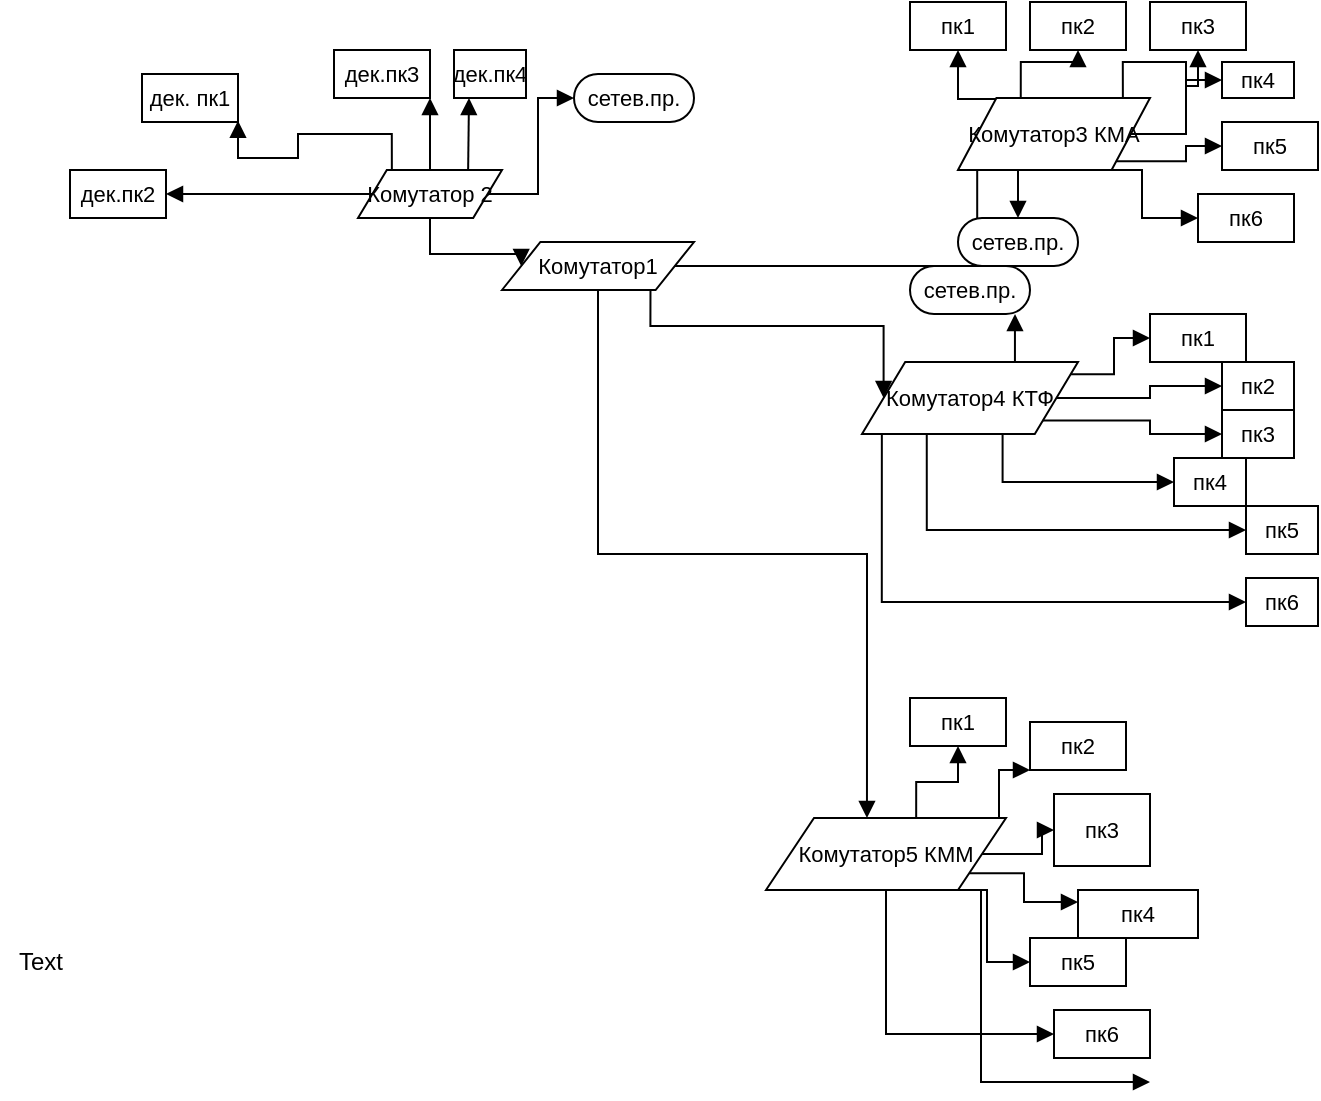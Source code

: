 <mxfile version="12.9.4" type="github">
  <diagram id="tCEdVtV2yrPyuMiL_AUU" name="Page-1">
    <mxGraphModel dx="868" dy="492" grid="1" gridSize="10" guides="1" tooltips="1" connect="1" arrows="1" fold="1" page="1" pageScale="1" pageWidth="827" pageHeight="1169" math="0" shadow="0">
      <root>
        <mxCell id="0" />
        <mxCell id="1" parent="0" />
        <mxCell id="kMEdtkKHNA9m5cFZhIJ4-1" value="Text" style="text;html=1;align=center;verticalAlign=middle;resizable=0;points=[];autosize=1;" vertex="1" parent="1">
          <mxGeometry x="191" y="612" width="40" height="20" as="geometry" />
        </mxCell>
        <UserObject label="Комутатор 2" lucidchartObjectId="yBeLvzLdUMYs" id="kMEdtkKHNA9m5cFZhIJ4-67">
          <mxCell style="html=1;whiteSpace=wrap;shape=parallelogram;perimeter=parallelogramPerimeter;anchorPointDirection=0;fontSize=11;fontColor=#000000;spacing=3;strokeOpacity=100;" vertex="1" parent="1">
            <mxGeometry x="370" y="226" width="72" height="24" as="geometry" />
          </mxCell>
        </UserObject>
        <UserObject label="" lucidchartObjectId="WDeLQESorm7B" id="kMEdtkKHNA9m5cFZhIJ4-68">
          <mxCell style="html=1;jettySize=18;fontSize=11;strokeOpacity=100;rounded=1;arcSize=0;edgeStyle=elbowEdgeStyle;startArrow=none;;endArrow=block;endFill=1;;exitX=0.5;exitY=-0.025;exitPerimeter=1;" edge="1" parent="1" source="kMEdtkKHNA9m5cFZhIJ4-67">
            <mxGeometry width="100" height="100" relative="1" as="geometry">
              <mxPoint x="406" y="190" as="targetPoint" />
            </mxGeometry>
          </mxCell>
        </UserObject>
        <UserObject label="" lucidchartObjectId="7DeLPg19uTbh" id="kMEdtkKHNA9m5cFZhIJ4-69">
          <mxCell style="html=1;jettySize=18;fontSize=11;strokeOpacity=100;rounded=1;arcSize=0;edgeStyle=elbowEdgeStyle;startArrow=none;;endArrow=block;endFill=1;;exitX=0.778;exitY=-0.025;exitPerimeter=1;" edge="1" parent="1" source="kMEdtkKHNA9m5cFZhIJ4-67">
            <mxGeometry width="100" height="100" relative="1" as="geometry">
              <mxPoint x="426" y="190" as="targetPoint" />
            </mxGeometry>
          </mxCell>
        </UserObject>
        <UserObject label="" lucidchartObjectId="zEeLylu3TFvt" id="kMEdtkKHNA9m5cFZhIJ4-70">
          <mxCell style="html=1;jettySize=18;fontSize=11;strokeOpacity=100;rounded=1;arcSize=0;edgeStyle=orthogonalEdgeStyle;startArrow=none;;endArrow=block;endFill=1;;exitX=0.036;exitY=0.5;exitPerimeter=1;entryX=1.012;entryY=0.5;entryPerimeter=1;" edge="1" parent="1" source="kMEdtkKHNA9m5cFZhIJ4-67" target="kMEdtkKHNA9m5cFZhIJ4-72">
            <mxGeometry width="100" height="100" relative="1" as="geometry" />
          </mxCell>
        </UserObject>
        <UserObject label="дек. пк1" lucidchartObjectId="KEeLgRFHK49F" id="kMEdtkKHNA9m5cFZhIJ4-71">
          <mxCell style="html=1;whiteSpace=wrap;;fontSize=11;fontColor=#000000;spacing=3;strokeOpacity=100;" vertex="1" parent="1">
            <mxGeometry x="262" y="178" width="48" height="24" as="geometry" />
          </mxCell>
        </UserObject>
        <UserObject label="дек.пк2" lucidchartObjectId="NFeLBRnP89FJ" id="kMEdtkKHNA9m5cFZhIJ4-72">
          <mxCell style="html=1;whiteSpace=wrap;;fontSize=11;fontColor=#000000;spacing=3;strokeOpacity=100;" vertex="1" parent="1">
            <mxGeometry x="226" y="226" width="48" height="24" as="geometry" />
          </mxCell>
        </UserObject>
        <UserObject label="дек.пк3" lucidchartObjectId="3GeLJVwuW6FZ" id="kMEdtkKHNA9m5cFZhIJ4-73">
          <mxCell style="html=1;whiteSpace=wrap;;fontSize=11;fontColor=#000000;spacing=3;strokeOpacity=100;" vertex="1" parent="1">
            <mxGeometry x="358" y="166" width="48" height="24" as="geometry" />
          </mxCell>
        </UserObject>
        <UserObject label="дек.пк4" lucidchartObjectId="KKeL5k.xJ_Xt" id="kMEdtkKHNA9m5cFZhIJ4-74">
          <mxCell style="html=1;whiteSpace=wrap;;fontSize=11;fontColor=#000000;spacing=3;strokeOpacity=100;" vertex="1" parent="1">
            <mxGeometry x="418" y="166" width="36" height="24" as="geometry" />
          </mxCell>
        </UserObject>
        <UserObject label="" lucidchartObjectId="tLeLnBcP_nJ." id="kMEdtkKHNA9m5cFZhIJ4-75">
          <mxCell style="html=1;jettySize=18;fontSize=11;strokeOpacity=100;rounded=1;arcSize=0;edgeStyle=orthogonalEdgeStyle;startArrow=none;;endArrow=block;endFill=1;;exitX=0.964;exitY=0.5;exitPerimeter=1;entryX=-0.01;entryY=0.5;entryPerimeter=1;" edge="1" parent="1" source="kMEdtkKHNA9m5cFZhIJ4-67" target="kMEdtkKHNA9m5cFZhIJ4-77">
            <mxGeometry width="100" height="100" relative="1" as="geometry" />
          </mxCell>
        </UserObject>
        <UserObject label="" lucidchartObjectId="zLeLQ8DbRR78" id="kMEdtkKHNA9m5cFZhIJ4-76">
          <mxCell style="html=1;jettySize=18;fontSize=11;strokeOpacity=100;rounded=1;arcSize=0;edgeStyle=orthogonalEdgeStyle;startArrow=none;;endArrow=block;endFill=1;;exitX=0.222;exitY=-0.025;exitPerimeter=1;entryX=1.012;entryY=0.983;entryPerimeter=1;" edge="1" parent="1" source="kMEdtkKHNA9m5cFZhIJ4-67" target="kMEdtkKHNA9m5cFZhIJ4-71">
            <mxGeometry width="100" height="100" relative="1" as="geometry" />
          </mxCell>
        </UserObject>
        <UserObject label="сетев.пр." lucidchartObjectId="dMeLnsgY4nmS" id="kMEdtkKHNA9m5cFZhIJ4-77">
          <mxCell style="html=1;whiteSpace=wrap;rounded=1;arcSize=50;fontSize=11;fontColor=#000000;spacing=3;strokeOpacity=100;" vertex="1" parent="1">
            <mxGeometry x="478" y="178" width="60" height="24" as="geometry" />
          </mxCell>
        </UserObject>
        <UserObject label="" lucidchartObjectId="0MeL2Yl.JyQ-" id="kMEdtkKHNA9m5cFZhIJ4-78">
          <mxCell style="html=1;jettySize=18;fontSize=11;strokeOpacity=100;rounded=1;arcSize=0;edgeStyle=orthogonalEdgeStyle;startArrow=none;;endArrow=block;endFill=1;;exitX=0.5;exitY=1.025;exitPerimeter=1;entryX=0.027;entryY=0.5;entryPerimeter=1;" edge="1" parent="1" source="kMEdtkKHNA9m5cFZhIJ4-67" target="kMEdtkKHNA9m5cFZhIJ4-79">
            <mxGeometry width="100" height="100" relative="1" as="geometry" />
          </mxCell>
        </UserObject>
        <UserObject label="Комутатор1" lucidchartObjectId="bPeLyD93dd_p" id="kMEdtkKHNA9m5cFZhIJ4-79">
          <mxCell style="html=1;whiteSpace=wrap;shape=parallelogram;perimeter=parallelogramPerimeter;anchorPointDirection=0;fontSize=11;fontColor=#000000;spacing=3;strokeOpacity=100;" vertex="1" parent="1">
            <mxGeometry x="442" y="262" width="96" height="24" as="geometry" />
          </mxCell>
        </UserObject>
        <UserObject label="" lucidchartObjectId="OPeLusnEbFE." id="kMEdtkKHNA9m5cFZhIJ4-80">
          <mxCell style="html=1;jettySize=18;fontSize=11;strokeOpacity=100;rounded=1;arcSize=0;edgeStyle=orthogonalEdgeStyle;startArrow=none;;endArrow=block;endFill=1;;exitX=0.973;exitY=0.5;exitPerimeter=1;entryX=0.044;entryY=0.5;entryPerimeter=1;" edge="1" parent="1" source="kMEdtkKHNA9m5cFZhIJ4-79" target="kMEdtkKHNA9m5cFZhIJ4-81">
            <mxGeometry width="100" height="100" relative="1" as="geometry" />
          </mxCell>
        </UserObject>
        <UserObject label="Комутатор3 КМА" lucidchartObjectId="6PeL-cOVopvk" id="kMEdtkKHNA9m5cFZhIJ4-81">
          <mxCell style="html=1;whiteSpace=wrap;shape=parallelogram;perimeter=parallelogramPerimeter;anchorPointDirection=0;fontSize=11;fontColor=#000000;spacing=3;strokeOpacity=100;" vertex="1" parent="1">
            <mxGeometry x="670" y="190" width="96" height="36" as="geometry" />
          </mxCell>
        </UserObject>
        <UserObject label="" lucidchartObjectId="8QeL5plcT_X1" id="kMEdtkKHNA9m5cFZhIJ4-82">
          <mxCell style="html=1;jettySize=18;fontSize=11;strokeOpacity=100;rounded=1;arcSize=0;edgeStyle=orthogonalEdgeStyle;startArrow=none;;endArrow=block;endFill=1;;exitX=0.179;exitY=-0.017;exitPerimeter=1;entryX=0.5;entryY=1.025;entryPerimeter=1;" edge="1" parent="1" source="kMEdtkKHNA9m5cFZhIJ4-81" target="kMEdtkKHNA9m5cFZhIJ4-83">
            <mxGeometry width="100" height="100" relative="1" as="geometry" />
          </mxCell>
        </UserObject>
        <UserObject label="пк1" lucidchartObjectId="-QeL1cLgpZGJ" id="kMEdtkKHNA9m5cFZhIJ4-83">
          <mxCell style="html=1;whiteSpace=wrap;;fontSize=11;fontColor=#000000;spacing=3;strokeOpacity=100;" vertex="1" parent="1">
            <mxGeometry x="646" y="142" width="48" height="24" as="geometry" />
          </mxCell>
        </UserObject>
        <UserObject label="" lucidchartObjectId="tReL9VMTUmcy" id="kMEdtkKHNA9m5cFZhIJ4-84">
          <mxCell style="html=1;jettySize=18;fontSize=11;strokeOpacity=100;rounded=1;arcSize=0;edgeStyle=orthogonalEdgeStyle;startArrow=none;;endArrow=block;endFill=1;;exitX=0.321;exitY=-0.017;exitPerimeter=1;entryX=0.5;entryY=1.025;entryPerimeter=1;" edge="1" parent="1" source="kMEdtkKHNA9m5cFZhIJ4-81" target="kMEdtkKHNA9m5cFZhIJ4-85">
            <mxGeometry width="100" height="100" relative="1" as="geometry" />
          </mxCell>
        </UserObject>
        <UserObject label="пк2" lucidchartObjectId="vReLpdF5eA3n" id="kMEdtkKHNA9m5cFZhIJ4-85">
          <mxCell style="html=1;whiteSpace=wrap;;fontSize=11;fontColor=#000000;spacing=3;strokeOpacity=100;" vertex="1" parent="1">
            <mxGeometry x="706" y="142" width="48" height="24" as="geometry" />
          </mxCell>
        </UserObject>
        <UserObject label="" lucidchartObjectId="2ReLjyjrBUgN" id="kMEdtkKHNA9m5cFZhIJ4-86">
          <mxCell style="html=1;jettySize=18;fontSize=11;strokeOpacity=100;rounded=1;arcSize=0;edgeStyle=orthogonalEdgeStyle;startArrow=none;;endArrow=block;endFill=1;;exitX=0.871;exitY=-0.017;exitPerimeter=1;entryX=0.5;entryY=1.025;entryPerimeter=1;" edge="1" parent="1" source="kMEdtkKHNA9m5cFZhIJ4-81" target="kMEdtkKHNA9m5cFZhIJ4-87">
            <mxGeometry width="100" height="100" relative="1" as="geometry" />
          </mxCell>
        </UserObject>
        <UserObject label="пк3" lucidchartObjectId="4ReLyrXbLQmU" id="kMEdtkKHNA9m5cFZhIJ4-87">
          <mxCell style="html=1;whiteSpace=wrap;;fontSize=11;fontColor=#000000;spacing=3;strokeOpacity=100;" vertex="1" parent="1">
            <mxGeometry x="766" y="142" width="48" height="24" as="geometry" />
          </mxCell>
        </UserObject>
        <UserObject label="" lucidchartObjectId="wSeL-i3hTxI5" id="kMEdtkKHNA9m5cFZhIJ4-88">
          <mxCell style="html=1;jettySize=18;fontSize=11;strokeOpacity=100;rounded=1;arcSize=0;edgeStyle=orthogonalEdgeStyle;startArrow=none;;endArrow=block;endFill=1;;exitX=0.956;exitY=0.5;exitPerimeter=1;entryX=-0.017;entryY=0.5;entryPerimeter=1;" edge="1" parent="1" source="kMEdtkKHNA9m5cFZhIJ4-81" target="kMEdtkKHNA9m5cFZhIJ4-89">
            <mxGeometry width="100" height="100" relative="1" as="geometry" />
          </mxCell>
        </UserObject>
        <UserObject label="пк4" lucidchartObjectId="QSeLsOmYK.J1" id="kMEdtkKHNA9m5cFZhIJ4-89">
          <mxCell style="html=1;whiteSpace=wrap;;fontSize=11;fontColor=#000000;spacing=3;strokeOpacity=100;" vertex="1" parent="1">
            <mxGeometry x="802" y="172" width="36" height="18" as="geometry" />
          </mxCell>
        </UserObject>
        <UserObject label="" lucidchartObjectId="kTeL2VxqjQ5h" id="kMEdtkKHNA9m5cFZhIJ4-90">
          <mxCell style="html=1;jettySize=18;fontSize=11;strokeOpacity=100;rounded=1;arcSize=0;edgeStyle=orthogonalEdgeStyle;startArrow=none;;endArrow=block;endFill=1;;exitX=0.909;exitY=0.975;exitPerimeter=1;entryX=-0.013;entryY=0.5;entryPerimeter=1;" edge="1" parent="1" source="kMEdtkKHNA9m5cFZhIJ4-81" target="kMEdtkKHNA9m5cFZhIJ4-91">
            <mxGeometry width="100" height="100" relative="1" as="geometry" />
          </mxCell>
        </UserObject>
        <UserObject label="пк5" lucidchartObjectId="pTeLIEWrOnGj" id="kMEdtkKHNA9m5cFZhIJ4-91">
          <mxCell style="html=1;whiteSpace=wrap;;fontSize=11;fontColor=#000000;spacing=3;strokeOpacity=100;" vertex="1" parent="1">
            <mxGeometry x="802" y="202" width="48" height="24" as="geometry" />
          </mxCell>
        </UserObject>
        <UserObject label="" lucidchartObjectId="1TeLiv8bZTe~" id="kMEdtkKHNA9m5cFZhIJ4-92">
          <mxCell style="html=1;jettySize=18;fontSize=11;strokeOpacity=100;rounded=1;arcSize=0;edgeStyle=elbowEdgeStyle;startArrow=none;;endArrow=block;endFill=1;;exitX=0.671;exitY=1.017;exitPerimeter=1;" edge="1" parent="1" source="kMEdtkKHNA9m5cFZhIJ4-81">
            <mxGeometry width="100" height="100" relative="1" as="geometry">
              <mxPoint x="790" y="250" as="targetPoint" />
            </mxGeometry>
          </mxCell>
        </UserObject>
        <UserObject label="пк6" lucidchartObjectId="6TeL5~qx4f7w" id="kMEdtkKHNA9m5cFZhIJ4-93">
          <mxCell style="html=1;whiteSpace=wrap;;fontSize=11;fontColor=#000000;spacing=3;strokeOpacity=100;" vertex="1" parent="1">
            <mxGeometry x="790" y="238" width="48" height="24" as="geometry" />
          </mxCell>
        </UserObject>
        <UserObject label="" lucidchartObjectId="wUeLjWl8xUXS" id="kMEdtkKHNA9m5cFZhIJ4-94">
          <mxCell style="html=1;jettySize=18;fontSize=11;strokeOpacity=100;rounded=1;arcSize=0;edgeStyle=orthogonalEdgeStyle;startArrow=none;;endArrow=block;endFill=1;;exitX=0.5;exitY=1.017;exitPerimeter=1;entryX=0.5;entryY=-0.025;entryPerimeter=1;" edge="1" parent="1" source="kMEdtkKHNA9m5cFZhIJ4-81" target="kMEdtkKHNA9m5cFZhIJ4-95">
            <mxGeometry width="100" height="100" relative="1" as="geometry" />
          </mxCell>
        </UserObject>
        <UserObject label="сетев.пр." lucidchartObjectId="AUeLVfZtwuTp" id="kMEdtkKHNA9m5cFZhIJ4-95">
          <mxCell style="html=1;whiteSpace=wrap;rounded=1;arcSize=50;fontSize=11;fontColor=#000000;spacing=3;strokeOpacity=100;" vertex="1" parent="1">
            <mxGeometry x="670" y="250" width="60" height="24" as="geometry" />
          </mxCell>
        </UserObject>
        <UserObject label="" lucidchartObjectId="_VeLV8iT1GOf" id="kMEdtkKHNA9m5cFZhIJ4-96">
          <mxCell style="html=1;jettySize=18;fontSize=11;strokeOpacity=100;rounded=1;arcSize=0;edgeStyle=orthogonalEdgeStyle;startArrow=none;;endArrow=block;endFill=1;;exitX=0.787;exitY=1.025;exitPerimeter=1;entryX=0.039;entryY=0.5;entryPerimeter=1;" edge="1" parent="1" source="kMEdtkKHNA9m5cFZhIJ4-79" target="kMEdtkKHNA9m5cFZhIJ4-99">
            <mxGeometry width="100" height="100" relative="1" as="geometry" />
          </mxCell>
        </UserObject>
        <mxCell id="kMEdtkKHNA9m5cFZhIJ4-97" value="  " style="text;html=1;resizable=0;labelBackgroundColor=#ffffff;align=center;verticalAlign=middle;fontColor=#000000ff;;fontSize=12.8;" vertex="1" parent="kMEdtkKHNA9m5cFZhIJ4-96">
          <mxGeometry x="0.953" relative="1" as="geometry" />
        </mxCell>
        <mxCell id="kMEdtkKHNA9m5cFZhIJ4-98" value="  " style="text;html=1;resizable=0;labelBackgroundColor=#ffffff;align=center;verticalAlign=middle;fontColor=#000000ff;;fontSize=12.8;" vertex="1" parent="kMEdtkKHNA9m5cFZhIJ4-96">
          <mxGeometry x="0.868" relative="1" as="geometry" />
        </mxCell>
        <UserObject label="Комутатор4 КТФ" lucidchartObjectId="4ZeL2zSNYjKX" id="kMEdtkKHNA9m5cFZhIJ4-99">
          <mxCell style="html=1;whiteSpace=wrap;shape=parallelogram;perimeter=parallelogramPerimeter;anchorPointDirection=0;fontSize=11;fontColor=#000000;spacing=3;strokeOpacity=100;" vertex="1" parent="1">
            <mxGeometry x="622" y="322" width="108" height="36" as="geometry" />
          </mxCell>
        </UserObject>
        <UserObject label="" lucidchartObjectId="o1eLUhJ7Lu5r" id="kMEdtkKHNA9m5cFZhIJ4-100">
          <mxCell style="html=1;jettySize=18;fontSize=11;strokeOpacity=100;rounded=1;arcSize=0;edgeStyle=orthogonalEdgeStyle;startArrow=none;;endArrow=block;endFill=1;;exitX=0.992;exitY=0.152;exitPerimeter=1;entryX=-0.013;entryY=0.5;entryPerimeter=1;" edge="1" parent="1" source="kMEdtkKHNA9m5cFZhIJ4-99" target="kMEdtkKHNA9m5cFZhIJ4-101">
            <mxGeometry width="100" height="100" relative="1" as="geometry" />
          </mxCell>
        </UserObject>
        <UserObject label="пк1" lucidchartObjectId="q1eLab_4ObnA" id="kMEdtkKHNA9m5cFZhIJ4-101">
          <mxCell style="html=1;whiteSpace=wrap;;fontSize=11;fontColor=#000000;spacing=3;strokeOpacity=100;" vertex="1" parent="1">
            <mxGeometry x="766" y="298" width="48" height="24" as="geometry" />
          </mxCell>
        </UserObject>
        <UserObject label="" lucidchartObjectId="P1eLhRnYtV0u" id="kMEdtkKHNA9m5cFZhIJ4-102">
          <mxCell style="html=1;jettySize=18;fontSize=11;strokeOpacity=100;rounded=1;arcSize=0;edgeStyle=orthogonalEdgeStyle;startArrow=none;;endArrow=block;endFill=1;;exitX=0.961;exitY=0.5;exitPerimeter=1;entryX=-0.017;entryY=0.5;entryPerimeter=1;" edge="1" parent="1" source="kMEdtkKHNA9m5cFZhIJ4-99" target="kMEdtkKHNA9m5cFZhIJ4-103">
            <mxGeometry width="100" height="100" relative="1" as="geometry" />
          </mxCell>
        </UserObject>
        <UserObject label="пк2" lucidchartObjectId="R1eLJJmS1OZ2" id="kMEdtkKHNA9m5cFZhIJ4-103">
          <mxCell style="html=1;whiteSpace=wrap;;fontSize=11;fontColor=#000000;spacing=3;strokeOpacity=100;" vertex="1" parent="1">
            <mxGeometry x="802" y="322" width="36" height="24" as="geometry" />
          </mxCell>
        </UserObject>
        <UserObject label="" lucidchartObjectId="b2eL4HsrwDXw" id="kMEdtkKHNA9m5cFZhIJ4-104">
          <mxCell style="html=1;jettySize=18;fontSize=11;strokeOpacity=100;rounded=1;arcSize=0;edgeStyle=orthogonalEdgeStyle;startArrow=none;;endArrow=block;endFill=1;;exitX=0.926;exitY=0.897;exitPerimeter=1;entryX=-0.017;entryY=0.5;entryPerimeter=1;" edge="1" parent="1" source="kMEdtkKHNA9m5cFZhIJ4-99" target="kMEdtkKHNA9m5cFZhIJ4-105">
            <mxGeometry width="100" height="100" relative="1" as="geometry" />
          </mxCell>
        </UserObject>
        <UserObject label="пк3" lucidchartObjectId="d2eL3kZu5aE5" id="kMEdtkKHNA9m5cFZhIJ4-105">
          <mxCell style="html=1;whiteSpace=wrap;;fontSize=11;fontColor=#000000;spacing=3;strokeOpacity=100;" vertex="1" parent="1">
            <mxGeometry x="802" y="346" width="36" height="24" as="geometry" />
          </mxCell>
        </UserObject>
        <UserObject label="" lucidchartObjectId="x2eLgCp_tn5K" id="kMEdtkKHNA9m5cFZhIJ4-106">
          <mxCell style="html=1;jettySize=18;fontSize=11;strokeOpacity=100;rounded=1;arcSize=0;edgeStyle=orthogonalEdgeStyle;startArrow=none;;endArrow=block;endFill=1;;exitX=0.656;exitY=1.017;exitPerimeter=1;entryX=-0.017;entryY=0.5;entryPerimeter=1;" edge="1" parent="1" source="kMEdtkKHNA9m5cFZhIJ4-99" target="kMEdtkKHNA9m5cFZhIJ4-107">
            <mxGeometry width="100" height="100" relative="1" as="geometry" />
          </mxCell>
        </UserObject>
        <UserObject label="пк4" lucidchartObjectId="F2eLbL1-iT2B" id="kMEdtkKHNA9m5cFZhIJ4-107">
          <mxCell style="html=1;whiteSpace=wrap;;fontSize=11;fontColor=#000000;spacing=3;strokeOpacity=100;" vertex="1" parent="1">
            <mxGeometry x="778" y="370" width="36" height="24" as="geometry" />
          </mxCell>
        </UserObject>
        <UserObject label="" lucidchartObjectId="i3eL.2hhIBji" id="kMEdtkKHNA9m5cFZhIJ4-108">
          <mxCell style="html=1;jettySize=18;fontSize=11;strokeOpacity=100;rounded=1;arcSize=0;edgeStyle=orthogonalEdgeStyle;startArrow=none;;endArrow=block;endFill=1;;exitX=0.293;exitY=1.017;exitPerimeter=1;entryX=-0.017;entryY=0.5;entryPerimeter=1;" edge="1" parent="1" source="kMEdtkKHNA9m5cFZhIJ4-99" target="kMEdtkKHNA9m5cFZhIJ4-109">
            <mxGeometry width="100" height="100" relative="1" as="geometry" />
          </mxCell>
        </UserObject>
        <UserObject label="пк5" lucidchartObjectId="n3eLYy2jl4jn" id="kMEdtkKHNA9m5cFZhIJ4-109">
          <mxCell style="html=1;whiteSpace=wrap;;fontSize=11;fontColor=#000000;spacing=3;strokeOpacity=100;" vertex="1" parent="1">
            <mxGeometry x="814" y="394" width="36" height="24" as="geometry" />
          </mxCell>
        </UserObject>
        <UserObject label="" lucidchartObjectId="W3eL-4sLMcue" id="kMEdtkKHNA9m5cFZhIJ4-110">
          <mxCell style="html=1;jettySize=18;fontSize=11;strokeOpacity=100;rounded=1;arcSize=0;edgeStyle=orthogonalEdgeStyle;startArrow=none;;endArrow=block;endFill=1;;exitX=0.078;exitY=1.017;exitPerimeter=1;entryX=-0.017;entryY=0.5;entryPerimeter=1;" edge="1" parent="1" source="kMEdtkKHNA9m5cFZhIJ4-99" target="kMEdtkKHNA9m5cFZhIJ4-111">
            <mxGeometry width="100" height="100" relative="1" as="geometry" />
          </mxCell>
        </UserObject>
        <UserObject label="пк6" lucidchartObjectId="43eLGQztWpvc" id="kMEdtkKHNA9m5cFZhIJ4-111">
          <mxCell style="html=1;whiteSpace=wrap;;fontSize=11;fontColor=#000000;spacing=3;strokeOpacity=100;" vertex="1" parent="1">
            <mxGeometry x="814" y="430" width="36" height="24" as="geometry" />
          </mxCell>
        </UserObject>
        <UserObject label="" lucidchartObjectId="A4eL48dvVlbz" id="kMEdtkKHNA9m5cFZhIJ4-112">
          <mxCell style="html=1;jettySize=18;fontSize=11;strokeOpacity=100;rounded=1;arcSize=0;edgeStyle=elbowEdgeStyle;startArrow=none;;endArrow=block;endFill=1;;exitX=0.715;exitY=-0.017;exitPerimeter=1;" edge="1" parent="1" source="kMEdtkKHNA9m5cFZhIJ4-99">
            <mxGeometry width="100" height="100" relative="1" as="geometry">
              <mxPoint x="699" y="298" as="targetPoint" />
            </mxGeometry>
          </mxCell>
        </UserObject>
        <UserObject label="сетев.пр." lucidchartObjectId="E4eLjE13WgeE" id="kMEdtkKHNA9m5cFZhIJ4-113">
          <mxCell style="html=1;whiteSpace=wrap;rounded=1;arcSize=50;fontSize=11;fontColor=#000000;spacing=3;strokeOpacity=100;" vertex="1" parent="1">
            <mxGeometry x="646" y="274" width="60" height="24" as="geometry" />
          </mxCell>
        </UserObject>
        <UserObject label="" lucidchartObjectId="~5eL3Mcixr63" id="kMEdtkKHNA9m5cFZhIJ4-114">
          <mxCell style="html=1;jettySize=18;fontSize=11;strokeOpacity=100;rounded=1;arcSize=0;edgeStyle=orthogonalEdgeStyle;startArrow=none;;endArrow=block;endFill=1;;exitX=0.5;exitY=1.025;exitPerimeter=1;entryX=0.418;entryY=-0.017;entryPerimeter=1;" edge="1" parent="1" source="kMEdtkKHNA9m5cFZhIJ4-79" target="kMEdtkKHNA9m5cFZhIJ4-115">
            <mxGeometry width="100" height="100" relative="1" as="geometry" />
          </mxCell>
        </UserObject>
        <UserObject label="Комутатор5 КММ" lucidchartObjectId="h6eL3cCEds9L" id="kMEdtkKHNA9m5cFZhIJ4-115">
          <mxCell style="html=1;whiteSpace=wrap;shape=parallelogram;perimeter=parallelogramPerimeter;anchorPointDirection=0;fontSize=11;fontColor=#000000;spacing=3;strokeOpacity=100;" vertex="1" parent="1">
            <mxGeometry x="574" y="550" width="120" height="36" as="geometry" />
          </mxCell>
        </UserObject>
        <UserObject label="" lucidchartObjectId="O6eLsNuF2dHA" id="kMEdtkKHNA9m5cFZhIJ4-116">
          <mxCell style="html=1;jettySize=18;fontSize=11;strokeOpacity=100;rounded=1;arcSize=0;edgeStyle=orthogonalEdgeStyle;startArrow=none;;endArrow=block;endFill=1;;exitX=0.63;exitY=-0.017;exitPerimeter=1;entryX=0.5;entryY=1.025;entryPerimeter=1;" edge="1" parent="1" source="kMEdtkKHNA9m5cFZhIJ4-115" target="kMEdtkKHNA9m5cFZhIJ4-117">
            <mxGeometry width="100" height="100" relative="1" as="geometry" />
          </mxCell>
        </UserObject>
        <UserObject label="пк1" lucidchartObjectId="P6eLw_91-S-0" id="kMEdtkKHNA9m5cFZhIJ4-117">
          <mxCell style="html=1;whiteSpace=wrap;;fontSize=11;fontColor=#000000;spacing=3;strokeOpacity=100;" vertex="1" parent="1">
            <mxGeometry x="646" y="490" width="48" height="24" as="geometry" />
          </mxCell>
        </UserObject>
        <UserObject label="" lucidchartObjectId=".6eLzfgyxgR8" id="kMEdtkKHNA9m5cFZhIJ4-118">
          <mxCell style="html=1;jettySize=18;fontSize=11;strokeOpacity=100;rounded=1;arcSize=0;edgeStyle=elbowEdgeStyle;startArrow=none;;endArrow=block;endFill=1;;exitX=0.857;exitY=-0.017;exitPerimeter=1;" edge="1" parent="1" source="kMEdtkKHNA9m5cFZhIJ4-115">
            <mxGeometry width="100" height="100" relative="1" as="geometry">
              <mxPoint x="706" y="526" as="targetPoint" />
            </mxGeometry>
          </mxCell>
        </UserObject>
        <UserObject label="пк2" lucidchartObjectId="c7eLxzGFsZRN" id="kMEdtkKHNA9m5cFZhIJ4-119">
          <mxCell style="html=1;whiteSpace=wrap;;fontSize=11;fontColor=#000000;spacing=3;strokeOpacity=100;" vertex="1" parent="1">
            <mxGeometry x="706" y="502" width="48" height="24" as="geometry" />
          </mxCell>
        </UserObject>
        <UserObject label="" lucidchartObjectId="z7eLXHqL0Oku" id="kMEdtkKHNA9m5cFZhIJ4-120">
          <mxCell style="html=1;jettySize=18;fontSize=11;strokeOpacity=100;rounded=1;arcSize=0;edgeStyle=orthogonalEdgeStyle;startArrow=none;;endArrow=block;endFill=1;;exitX=0.965;exitY=0.5;exitPerimeter=1;entryX=-0.013;entryY=0.5;entryPerimeter=1;" edge="1" parent="1" source="kMEdtkKHNA9m5cFZhIJ4-115" target="kMEdtkKHNA9m5cFZhIJ4-121">
            <mxGeometry width="100" height="100" relative="1" as="geometry" />
          </mxCell>
        </UserObject>
        <UserObject label="пк3" lucidchartObjectId="C7eL2jF3QpI7" id="kMEdtkKHNA9m5cFZhIJ4-121">
          <mxCell style="html=1;whiteSpace=wrap;;fontSize=11;fontColor=#000000;spacing=3;strokeOpacity=100;" vertex="1" parent="1">
            <mxGeometry x="718" y="538" width="48" height="36" as="geometry" />
          </mxCell>
        </UserObject>
        <UserObject label="" lucidchartObjectId="T7eLR~d1mIYM" id="kMEdtkKHNA9m5cFZhIJ4-122">
          <mxCell style="html=1;jettySize=18;fontSize=11;strokeOpacity=100;rounded=1;arcSize=0;edgeStyle=elbowEdgeStyle;startArrow=none;;endArrow=block;endFill=1;;exitX=0.938;exitY=0.839;exitPerimeter=1;" edge="1" parent="1" source="kMEdtkKHNA9m5cFZhIJ4-115">
            <mxGeometry width="100" height="100" relative="1" as="geometry">
              <mxPoint x="730" y="592" as="targetPoint" />
            </mxGeometry>
          </mxCell>
        </UserObject>
        <UserObject label="пк4" lucidchartObjectId="Y7eLoNFzi4Au" id="kMEdtkKHNA9m5cFZhIJ4-123">
          <mxCell style="html=1;whiteSpace=wrap;;fontSize=11;fontColor=#000000;spacing=3;strokeOpacity=100;" vertex="1" parent="1">
            <mxGeometry x="730" y="586" width="60" height="24" as="geometry" />
          </mxCell>
        </UserObject>
        <UserObject label="" lucidchartObjectId="n8eLV-QkQEbY" id="kMEdtkKHNA9m5cFZhIJ4-124">
          <mxCell style="html=1;jettySize=18;fontSize=11;strokeOpacity=100;rounded=1;arcSize=0;edgeStyle=elbowEdgeStyle;startArrow=none;;endArrow=block;endFill=1;;exitX=0.75;exitY=1.017;exitPerimeter=1;" edge="1" parent="1" source="kMEdtkKHNA9m5cFZhIJ4-115">
            <mxGeometry width="100" height="100" relative="1" as="geometry">
              <mxPoint x="706" y="622" as="targetPoint" />
            </mxGeometry>
          </mxCell>
        </UserObject>
        <UserObject label="пк5" lucidchartObjectId="v8eLu.7Xc5Mr" id="kMEdtkKHNA9m5cFZhIJ4-125">
          <mxCell style="html=1;whiteSpace=wrap;;fontSize=11;fontColor=#000000;spacing=3;strokeOpacity=100;" vertex="1" parent="1">
            <mxGeometry x="706" y="610" width="48" height="24" as="geometry" />
          </mxCell>
        </UserObject>
        <UserObject label="" lucidchartObjectId="i9eLcXZ85ViQ" id="kMEdtkKHNA9m5cFZhIJ4-126">
          <mxCell style="html=1;jettySize=18;fontSize=11;strokeOpacity=100;rounded=1;arcSize=0;edgeStyle=orthogonalEdgeStyle;startArrow=none;;endArrow=block;endFill=1;;exitX=0.5;exitY=1.017;exitPerimeter=1;entryX=-0.013;entryY=0.5;entryPerimeter=1;" edge="1" parent="1" source="kMEdtkKHNA9m5cFZhIJ4-115" target="kMEdtkKHNA9m5cFZhIJ4-127">
            <mxGeometry width="100" height="100" relative="1" as="geometry" />
          </mxCell>
        </UserObject>
        <UserObject label="пк6" lucidchartObjectId="q9eL5bk_v2e1" id="kMEdtkKHNA9m5cFZhIJ4-127">
          <mxCell style="html=1;whiteSpace=wrap;;fontSize=11;fontColor=#000000;spacing=3;strokeOpacity=100;" vertex="1" parent="1">
            <mxGeometry x="718" y="646" width="48" height="24" as="geometry" />
          </mxCell>
        </UserObject>
        <UserObject label="" lucidchartObjectId="99eL1YtHoait" id="kMEdtkKHNA9m5cFZhIJ4-128">
          <mxCell style="html=1;jettySize=18;fontSize=11;strokeOpacity=100;rounded=1;arcSize=0;edgeStyle=elbowEdgeStyle;startArrow=none;;endArrow=block;endFill=1;;exitX=0.177;exitY=1.017;exitPerimeter=1;" edge="1" parent="1" source="kMEdtkKHNA9m5cFZhIJ4-115">
            <mxGeometry width="100" height="100" relative="1" as="geometry">
              <mxPoint x="766" y="682" as="targetPoint" />
            </mxGeometry>
          </mxCell>
        </UserObject>
      </root>
    </mxGraphModel>
  </diagram>
</mxfile>
